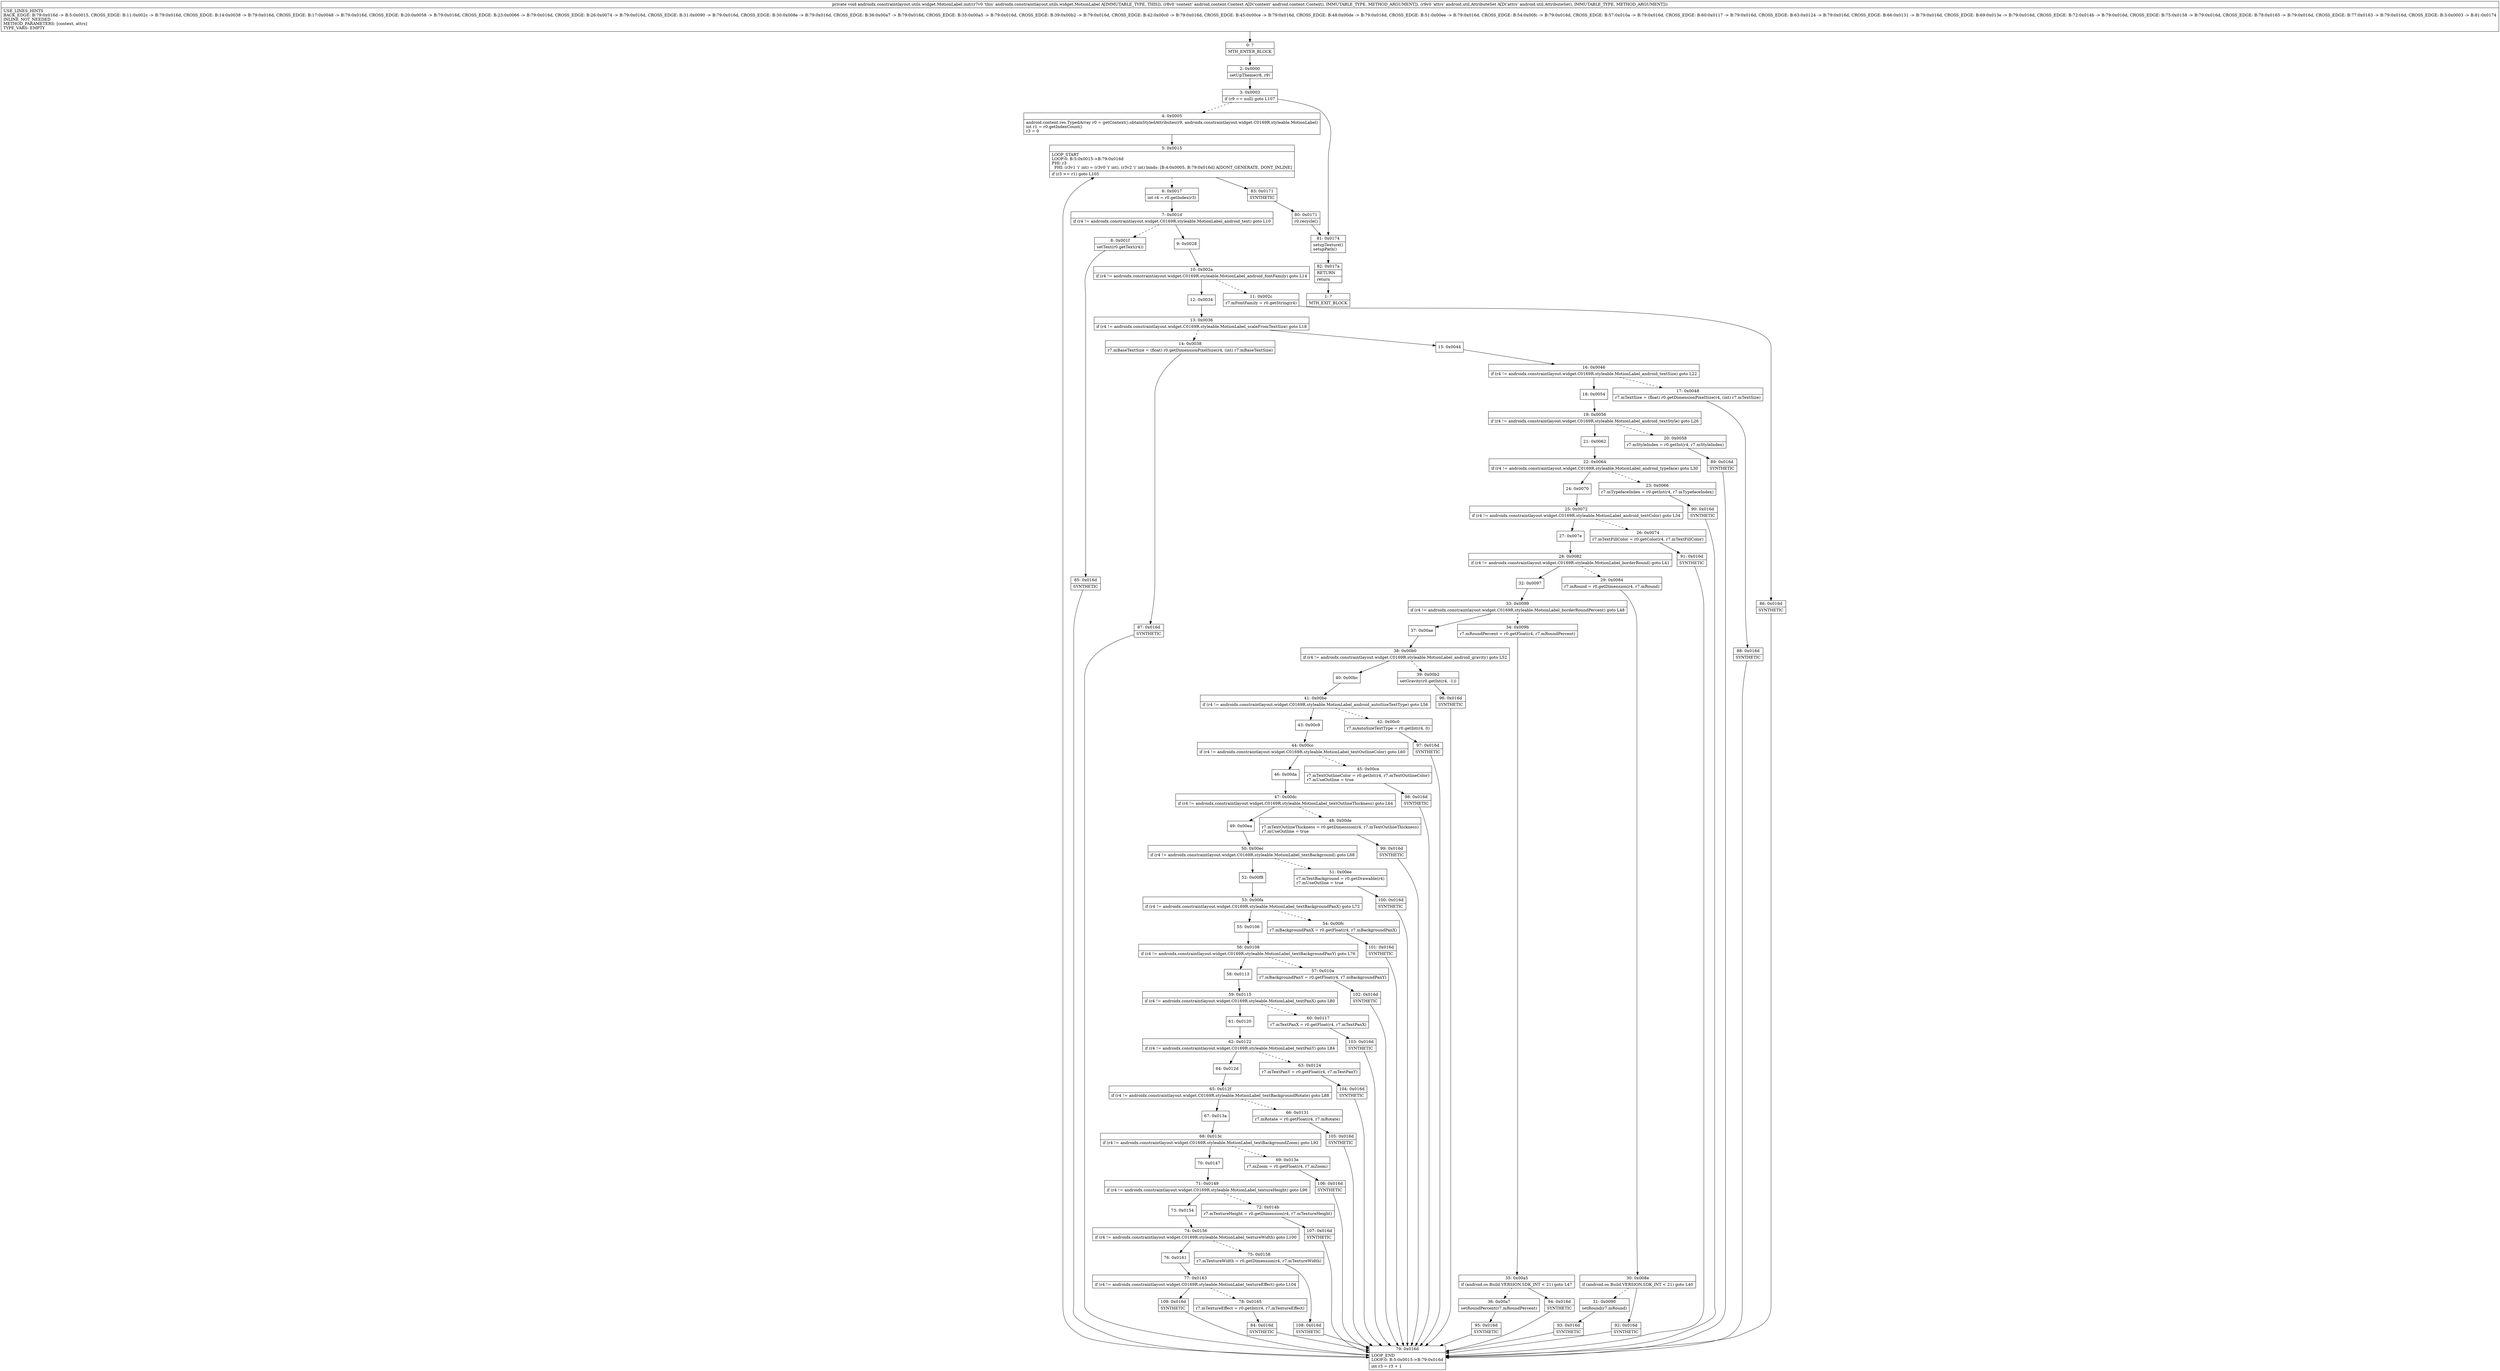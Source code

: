digraph "CFG forandroidx.constraintlayout.utils.widget.MotionLabel.init(Landroid\/content\/Context;Landroid\/util\/AttributeSet;)V" {
Node_0 [shape=record,label="{0\:\ ?|MTH_ENTER_BLOCK\l}"];
Node_2 [shape=record,label="{2\:\ 0x0000|setUpTheme(r8, r9)\l}"];
Node_3 [shape=record,label="{3\:\ 0x0003|if (r9 == null) goto L107\l}"];
Node_4 [shape=record,label="{4\:\ 0x0005|android.content.res.TypedArray r0 = getContext().obtainStyledAttributes(r9, androidx.constraintlayout.widget.C0169R.styleable.MotionLabel)\lint r1 = r0.getIndexCount()\lr3 = 0\l}"];
Node_5 [shape=record,label="{5\:\ 0x0015|LOOP_START\lLOOP:0: B:5:0x0015\-\>B:79:0x016d\lPHI: r3 \l  PHI: (r3v1 'i' int) = (r3v0 'i' int), (r3v2 'i' int) binds: [B:4:0x0005, B:79:0x016d] A[DONT_GENERATE, DONT_INLINE]\l|if (r3 \>= r1) goto L105\l}"];
Node_6 [shape=record,label="{6\:\ 0x0017|int r4 = r0.getIndex(r3)\l}"];
Node_7 [shape=record,label="{7\:\ 0x001d|if (r4 != androidx.constraintlayout.widget.C0169R.styleable.MotionLabel_android_text) goto L10\l}"];
Node_8 [shape=record,label="{8\:\ 0x001f|setText(r0.getText(r4))\l}"];
Node_85 [shape=record,label="{85\:\ 0x016d|SYNTHETIC\l}"];
Node_79 [shape=record,label="{79\:\ 0x016d|LOOP_END\lLOOP:0: B:5:0x0015\-\>B:79:0x016d\l|int r3 = r3 + 1\l}"];
Node_9 [shape=record,label="{9\:\ 0x0028}"];
Node_10 [shape=record,label="{10\:\ 0x002a|if (r4 != androidx.constraintlayout.widget.C0169R.styleable.MotionLabel_android_fontFamily) goto L14\l}"];
Node_11 [shape=record,label="{11\:\ 0x002c|r7.mFontFamily = r0.getString(r4)\l}"];
Node_86 [shape=record,label="{86\:\ 0x016d|SYNTHETIC\l}"];
Node_12 [shape=record,label="{12\:\ 0x0034}"];
Node_13 [shape=record,label="{13\:\ 0x0036|if (r4 != androidx.constraintlayout.widget.C0169R.styleable.MotionLabel_scaleFromTextSize) goto L18\l}"];
Node_14 [shape=record,label="{14\:\ 0x0038|r7.mBaseTextSize = (float) r0.getDimensionPixelSize(r4, (int) r7.mBaseTextSize)\l}"];
Node_87 [shape=record,label="{87\:\ 0x016d|SYNTHETIC\l}"];
Node_15 [shape=record,label="{15\:\ 0x0044}"];
Node_16 [shape=record,label="{16\:\ 0x0046|if (r4 != androidx.constraintlayout.widget.C0169R.styleable.MotionLabel_android_textSize) goto L22\l}"];
Node_17 [shape=record,label="{17\:\ 0x0048|r7.mTextSize = (float) r0.getDimensionPixelSize(r4, (int) r7.mTextSize)\l}"];
Node_88 [shape=record,label="{88\:\ 0x016d|SYNTHETIC\l}"];
Node_18 [shape=record,label="{18\:\ 0x0054}"];
Node_19 [shape=record,label="{19\:\ 0x0056|if (r4 != androidx.constraintlayout.widget.C0169R.styleable.MotionLabel_android_textStyle) goto L26\l}"];
Node_20 [shape=record,label="{20\:\ 0x0058|r7.mStyleIndex = r0.getInt(r4, r7.mStyleIndex)\l}"];
Node_89 [shape=record,label="{89\:\ 0x016d|SYNTHETIC\l}"];
Node_21 [shape=record,label="{21\:\ 0x0062}"];
Node_22 [shape=record,label="{22\:\ 0x0064|if (r4 != androidx.constraintlayout.widget.C0169R.styleable.MotionLabel_android_typeface) goto L30\l}"];
Node_23 [shape=record,label="{23\:\ 0x0066|r7.mTypefaceIndex = r0.getInt(r4, r7.mTypefaceIndex)\l}"];
Node_90 [shape=record,label="{90\:\ 0x016d|SYNTHETIC\l}"];
Node_24 [shape=record,label="{24\:\ 0x0070}"];
Node_25 [shape=record,label="{25\:\ 0x0072|if (r4 != androidx.constraintlayout.widget.C0169R.styleable.MotionLabel_android_textColor) goto L34\l}"];
Node_26 [shape=record,label="{26\:\ 0x0074|r7.mTextFillColor = r0.getColor(r4, r7.mTextFillColor)\l}"];
Node_91 [shape=record,label="{91\:\ 0x016d|SYNTHETIC\l}"];
Node_27 [shape=record,label="{27\:\ 0x007e}"];
Node_28 [shape=record,label="{28\:\ 0x0082|if (r4 != androidx.constraintlayout.widget.C0169R.styleable.MotionLabel_borderRound) goto L41\l}"];
Node_29 [shape=record,label="{29\:\ 0x0084|r7.mRound = r0.getDimension(r4, r7.mRound)\l}"];
Node_30 [shape=record,label="{30\:\ 0x008e|if (android.os.Build.VERSION.SDK_INT \< 21) goto L40\l}"];
Node_31 [shape=record,label="{31\:\ 0x0090|setRound(r7.mRound)\l}"];
Node_93 [shape=record,label="{93\:\ 0x016d|SYNTHETIC\l}"];
Node_92 [shape=record,label="{92\:\ 0x016d|SYNTHETIC\l}"];
Node_32 [shape=record,label="{32\:\ 0x0097}"];
Node_33 [shape=record,label="{33\:\ 0x0099|if (r4 != androidx.constraintlayout.widget.C0169R.styleable.MotionLabel_borderRoundPercent) goto L48\l}"];
Node_34 [shape=record,label="{34\:\ 0x009b|r7.mRoundPercent = r0.getFloat(r4, r7.mRoundPercent)\l}"];
Node_35 [shape=record,label="{35\:\ 0x00a5|if (android.os.Build.VERSION.SDK_INT \< 21) goto L47\l}"];
Node_36 [shape=record,label="{36\:\ 0x00a7|setRoundPercent(r7.mRoundPercent)\l}"];
Node_95 [shape=record,label="{95\:\ 0x016d|SYNTHETIC\l}"];
Node_94 [shape=record,label="{94\:\ 0x016d|SYNTHETIC\l}"];
Node_37 [shape=record,label="{37\:\ 0x00ae}"];
Node_38 [shape=record,label="{38\:\ 0x00b0|if (r4 != androidx.constraintlayout.widget.C0169R.styleable.MotionLabel_android_gravity) goto L52\l}"];
Node_39 [shape=record,label="{39\:\ 0x00b2|setGravity(r0.getInt(r4, \-1))\l}"];
Node_96 [shape=record,label="{96\:\ 0x016d|SYNTHETIC\l}"];
Node_40 [shape=record,label="{40\:\ 0x00bc}"];
Node_41 [shape=record,label="{41\:\ 0x00be|if (r4 != androidx.constraintlayout.widget.C0169R.styleable.MotionLabel_android_autoSizeTextType) goto L56\l}"];
Node_42 [shape=record,label="{42\:\ 0x00c0|r7.mAutoSizeTextType = r0.getInt(r4, 0)\l}"];
Node_97 [shape=record,label="{97\:\ 0x016d|SYNTHETIC\l}"];
Node_43 [shape=record,label="{43\:\ 0x00c9}"];
Node_44 [shape=record,label="{44\:\ 0x00cc|if (r4 != androidx.constraintlayout.widget.C0169R.styleable.MotionLabel_textOutlineColor) goto L60\l}"];
Node_45 [shape=record,label="{45\:\ 0x00ce|r7.mTextOutlineColor = r0.getInt(r4, r7.mTextOutlineColor)\lr7.mUseOutline = true\l}"];
Node_98 [shape=record,label="{98\:\ 0x016d|SYNTHETIC\l}"];
Node_46 [shape=record,label="{46\:\ 0x00da}"];
Node_47 [shape=record,label="{47\:\ 0x00dc|if (r4 != androidx.constraintlayout.widget.C0169R.styleable.MotionLabel_textOutlineThickness) goto L64\l}"];
Node_48 [shape=record,label="{48\:\ 0x00de|r7.mTextOutlineThickness = r0.getDimension(r4, r7.mTextOutlineThickness)\lr7.mUseOutline = true\l}"];
Node_99 [shape=record,label="{99\:\ 0x016d|SYNTHETIC\l}"];
Node_49 [shape=record,label="{49\:\ 0x00ea}"];
Node_50 [shape=record,label="{50\:\ 0x00ec|if (r4 != androidx.constraintlayout.widget.C0169R.styleable.MotionLabel_textBackground) goto L68\l}"];
Node_51 [shape=record,label="{51\:\ 0x00ee|r7.mTextBackground = r0.getDrawable(r4)\lr7.mUseOutline = true\l}"];
Node_100 [shape=record,label="{100\:\ 0x016d|SYNTHETIC\l}"];
Node_52 [shape=record,label="{52\:\ 0x00f8}"];
Node_53 [shape=record,label="{53\:\ 0x00fa|if (r4 != androidx.constraintlayout.widget.C0169R.styleable.MotionLabel_textBackgroundPanX) goto L72\l}"];
Node_54 [shape=record,label="{54\:\ 0x00fc|r7.mBackgroundPanX = r0.getFloat(r4, r7.mBackgroundPanX)\l}"];
Node_101 [shape=record,label="{101\:\ 0x016d|SYNTHETIC\l}"];
Node_55 [shape=record,label="{55\:\ 0x0106}"];
Node_56 [shape=record,label="{56\:\ 0x0108|if (r4 != androidx.constraintlayout.widget.C0169R.styleable.MotionLabel_textBackgroundPanY) goto L76\l}"];
Node_57 [shape=record,label="{57\:\ 0x010a|r7.mBackgroundPanY = r0.getFloat(r4, r7.mBackgroundPanY)\l}"];
Node_102 [shape=record,label="{102\:\ 0x016d|SYNTHETIC\l}"];
Node_58 [shape=record,label="{58\:\ 0x0113}"];
Node_59 [shape=record,label="{59\:\ 0x0115|if (r4 != androidx.constraintlayout.widget.C0169R.styleable.MotionLabel_textPanX) goto L80\l}"];
Node_60 [shape=record,label="{60\:\ 0x0117|r7.mTextPanX = r0.getFloat(r4, r7.mTextPanX)\l}"];
Node_103 [shape=record,label="{103\:\ 0x016d|SYNTHETIC\l}"];
Node_61 [shape=record,label="{61\:\ 0x0120}"];
Node_62 [shape=record,label="{62\:\ 0x0122|if (r4 != androidx.constraintlayout.widget.C0169R.styleable.MotionLabel_textPanY) goto L84\l}"];
Node_63 [shape=record,label="{63\:\ 0x0124|r7.mTextPanY = r0.getFloat(r4, r7.mTextPanY)\l}"];
Node_104 [shape=record,label="{104\:\ 0x016d|SYNTHETIC\l}"];
Node_64 [shape=record,label="{64\:\ 0x012d}"];
Node_65 [shape=record,label="{65\:\ 0x012f|if (r4 != androidx.constraintlayout.widget.C0169R.styleable.MotionLabel_textBackgroundRotate) goto L88\l}"];
Node_66 [shape=record,label="{66\:\ 0x0131|r7.mRotate = r0.getFloat(r4, r7.mRotate)\l}"];
Node_105 [shape=record,label="{105\:\ 0x016d|SYNTHETIC\l}"];
Node_67 [shape=record,label="{67\:\ 0x013a}"];
Node_68 [shape=record,label="{68\:\ 0x013c|if (r4 != androidx.constraintlayout.widget.C0169R.styleable.MotionLabel_textBackgroundZoom) goto L92\l}"];
Node_69 [shape=record,label="{69\:\ 0x013e|r7.mZoom = r0.getFloat(r4, r7.mZoom)\l}"];
Node_106 [shape=record,label="{106\:\ 0x016d|SYNTHETIC\l}"];
Node_70 [shape=record,label="{70\:\ 0x0147}"];
Node_71 [shape=record,label="{71\:\ 0x0149|if (r4 != androidx.constraintlayout.widget.C0169R.styleable.MotionLabel_textureHeight) goto L96\l}"];
Node_72 [shape=record,label="{72\:\ 0x014b|r7.mTextureHeight = r0.getDimension(r4, r7.mTextureHeight)\l}"];
Node_107 [shape=record,label="{107\:\ 0x016d|SYNTHETIC\l}"];
Node_73 [shape=record,label="{73\:\ 0x0154}"];
Node_74 [shape=record,label="{74\:\ 0x0156|if (r4 != androidx.constraintlayout.widget.C0169R.styleable.MotionLabel_textureWidth) goto L100\l}"];
Node_75 [shape=record,label="{75\:\ 0x0158|r7.mTextureWidth = r0.getDimension(r4, r7.mTextureWidth)\l}"];
Node_108 [shape=record,label="{108\:\ 0x016d|SYNTHETIC\l}"];
Node_76 [shape=record,label="{76\:\ 0x0161}"];
Node_77 [shape=record,label="{77\:\ 0x0163|if (r4 != androidx.constraintlayout.widget.C0169R.styleable.MotionLabel_textureEffect) goto L104\l}"];
Node_78 [shape=record,label="{78\:\ 0x0165|r7.mTextureEffect = r0.getInt(r4, r7.mTextureEffect)\l}"];
Node_84 [shape=record,label="{84\:\ 0x016d|SYNTHETIC\l}"];
Node_109 [shape=record,label="{109\:\ 0x016d|SYNTHETIC\l}"];
Node_83 [shape=record,label="{83\:\ 0x0171|SYNTHETIC\l}"];
Node_80 [shape=record,label="{80\:\ 0x0171|r0.recycle()\l}"];
Node_81 [shape=record,label="{81\:\ 0x0174|setupTexture()\lsetupPath()\l}"];
Node_82 [shape=record,label="{82\:\ 0x017a|RETURN\l|return\l}"];
Node_1 [shape=record,label="{1\:\ ?|MTH_EXIT_BLOCK\l}"];
MethodNode[shape=record,label="{private void androidx.constraintlayout.utils.widget.MotionLabel.init((r7v0 'this' androidx.constraintlayout.utils.widget.MotionLabel A[IMMUTABLE_TYPE, THIS]), (r8v0 'context' android.content.Context A[D('context' android.content.Context), IMMUTABLE_TYPE, METHOD_ARGUMENT]), (r9v0 'attrs' android.util.AttributeSet A[D('attrs' android.util.AttributeSet), IMMUTABLE_TYPE, METHOD_ARGUMENT]))  | USE_LINES_HINTS\lBACK_EDGE: B:79:0x016d \-\> B:5:0x0015, CROSS_EDGE: B:11:0x002c \-\> B:79:0x016d, CROSS_EDGE: B:14:0x0038 \-\> B:79:0x016d, CROSS_EDGE: B:17:0x0048 \-\> B:79:0x016d, CROSS_EDGE: B:20:0x0058 \-\> B:79:0x016d, CROSS_EDGE: B:23:0x0066 \-\> B:79:0x016d, CROSS_EDGE: B:26:0x0074 \-\> B:79:0x016d, CROSS_EDGE: B:31:0x0090 \-\> B:79:0x016d, CROSS_EDGE: B:30:0x008e \-\> B:79:0x016d, CROSS_EDGE: B:36:0x00a7 \-\> B:79:0x016d, CROSS_EDGE: B:35:0x00a5 \-\> B:79:0x016d, CROSS_EDGE: B:39:0x00b2 \-\> B:79:0x016d, CROSS_EDGE: B:42:0x00c0 \-\> B:79:0x016d, CROSS_EDGE: B:45:0x00ce \-\> B:79:0x016d, CROSS_EDGE: B:48:0x00de \-\> B:79:0x016d, CROSS_EDGE: B:51:0x00ee \-\> B:79:0x016d, CROSS_EDGE: B:54:0x00fc \-\> B:79:0x016d, CROSS_EDGE: B:57:0x010a \-\> B:79:0x016d, CROSS_EDGE: B:60:0x0117 \-\> B:79:0x016d, CROSS_EDGE: B:63:0x0124 \-\> B:79:0x016d, CROSS_EDGE: B:66:0x0131 \-\> B:79:0x016d, CROSS_EDGE: B:69:0x013e \-\> B:79:0x016d, CROSS_EDGE: B:72:0x014b \-\> B:79:0x016d, CROSS_EDGE: B:75:0x0158 \-\> B:79:0x016d, CROSS_EDGE: B:78:0x0165 \-\> B:79:0x016d, CROSS_EDGE: B:77:0x0163 \-\> B:79:0x016d, CROSS_EDGE: B:3:0x0003 \-\> B:81:0x0174\lINLINE_NOT_NEEDED\lMETHOD_PARAMETERS: [context, attrs]\lTYPE_VARS: EMPTY\l}"];
MethodNode -> Node_0;Node_0 -> Node_2;
Node_2 -> Node_3;
Node_3 -> Node_4[style=dashed];
Node_3 -> Node_81;
Node_4 -> Node_5;
Node_5 -> Node_6[style=dashed];
Node_5 -> Node_83;
Node_6 -> Node_7;
Node_7 -> Node_8[style=dashed];
Node_7 -> Node_9;
Node_8 -> Node_85;
Node_85 -> Node_79;
Node_79 -> Node_5;
Node_9 -> Node_10;
Node_10 -> Node_11[style=dashed];
Node_10 -> Node_12;
Node_11 -> Node_86;
Node_86 -> Node_79;
Node_12 -> Node_13;
Node_13 -> Node_14[style=dashed];
Node_13 -> Node_15;
Node_14 -> Node_87;
Node_87 -> Node_79;
Node_15 -> Node_16;
Node_16 -> Node_17[style=dashed];
Node_16 -> Node_18;
Node_17 -> Node_88;
Node_88 -> Node_79;
Node_18 -> Node_19;
Node_19 -> Node_20[style=dashed];
Node_19 -> Node_21;
Node_20 -> Node_89;
Node_89 -> Node_79;
Node_21 -> Node_22;
Node_22 -> Node_23[style=dashed];
Node_22 -> Node_24;
Node_23 -> Node_90;
Node_90 -> Node_79;
Node_24 -> Node_25;
Node_25 -> Node_26[style=dashed];
Node_25 -> Node_27;
Node_26 -> Node_91;
Node_91 -> Node_79;
Node_27 -> Node_28;
Node_28 -> Node_29[style=dashed];
Node_28 -> Node_32;
Node_29 -> Node_30;
Node_30 -> Node_31[style=dashed];
Node_30 -> Node_92;
Node_31 -> Node_93;
Node_93 -> Node_79;
Node_92 -> Node_79;
Node_32 -> Node_33;
Node_33 -> Node_34[style=dashed];
Node_33 -> Node_37;
Node_34 -> Node_35;
Node_35 -> Node_36[style=dashed];
Node_35 -> Node_94;
Node_36 -> Node_95;
Node_95 -> Node_79;
Node_94 -> Node_79;
Node_37 -> Node_38;
Node_38 -> Node_39[style=dashed];
Node_38 -> Node_40;
Node_39 -> Node_96;
Node_96 -> Node_79;
Node_40 -> Node_41;
Node_41 -> Node_42[style=dashed];
Node_41 -> Node_43;
Node_42 -> Node_97;
Node_97 -> Node_79;
Node_43 -> Node_44;
Node_44 -> Node_45[style=dashed];
Node_44 -> Node_46;
Node_45 -> Node_98;
Node_98 -> Node_79;
Node_46 -> Node_47;
Node_47 -> Node_48[style=dashed];
Node_47 -> Node_49;
Node_48 -> Node_99;
Node_99 -> Node_79;
Node_49 -> Node_50;
Node_50 -> Node_51[style=dashed];
Node_50 -> Node_52;
Node_51 -> Node_100;
Node_100 -> Node_79;
Node_52 -> Node_53;
Node_53 -> Node_54[style=dashed];
Node_53 -> Node_55;
Node_54 -> Node_101;
Node_101 -> Node_79;
Node_55 -> Node_56;
Node_56 -> Node_57[style=dashed];
Node_56 -> Node_58;
Node_57 -> Node_102;
Node_102 -> Node_79;
Node_58 -> Node_59;
Node_59 -> Node_60[style=dashed];
Node_59 -> Node_61;
Node_60 -> Node_103;
Node_103 -> Node_79;
Node_61 -> Node_62;
Node_62 -> Node_63[style=dashed];
Node_62 -> Node_64;
Node_63 -> Node_104;
Node_104 -> Node_79;
Node_64 -> Node_65;
Node_65 -> Node_66[style=dashed];
Node_65 -> Node_67;
Node_66 -> Node_105;
Node_105 -> Node_79;
Node_67 -> Node_68;
Node_68 -> Node_69[style=dashed];
Node_68 -> Node_70;
Node_69 -> Node_106;
Node_106 -> Node_79;
Node_70 -> Node_71;
Node_71 -> Node_72[style=dashed];
Node_71 -> Node_73;
Node_72 -> Node_107;
Node_107 -> Node_79;
Node_73 -> Node_74;
Node_74 -> Node_75[style=dashed];
Node_74 -> Node_76;
Node_75 -> Node_108;
Node_108 -> Node_79;
Node_76 -> Node_77;
Node_77 -> Node_78[style=dashed];
Node_77 -> Node_109;
Node_78 -> Node_84;
Node_84 -> Node_79;
Node_109 -> Node_79;
Node_83 -> Node_80;
Node_80 -> Node_81;
Node_81 -> Node_82;
Node_82 -> Node_1;
}

